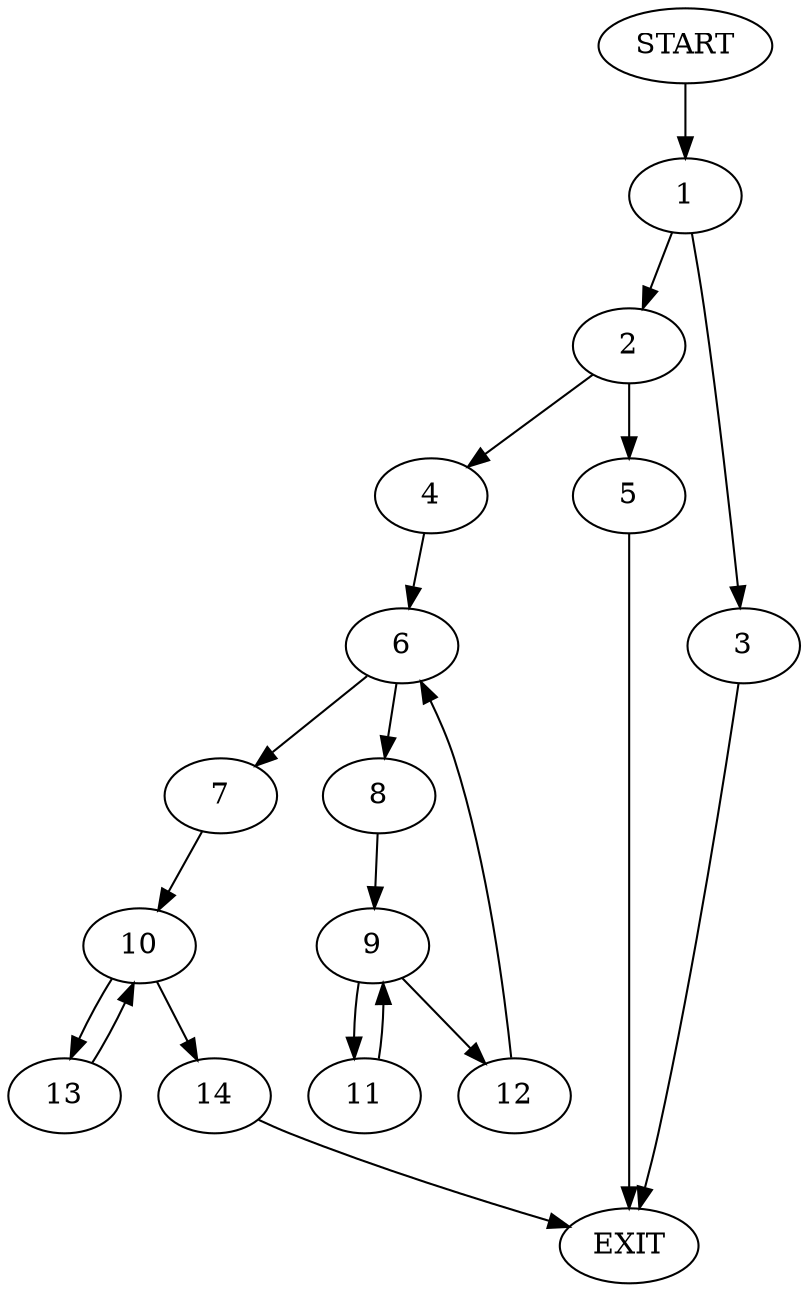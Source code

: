 digraph {
0 [label="START"]
15 [label="EXIT"]
0 -> 1
1 -> 2
1 -> 3
2 -> 4
2 -> 5
3 -> 15
5 -> 15
4 -> 6
6 -> 7
6 -> 8
8 -> 9
7 -> 10
9 -> 11
9 -> 12
12 -> 6
11 -> 9
10 -> 13
10 -> 14
13 -> 10
14 -> 15
}

